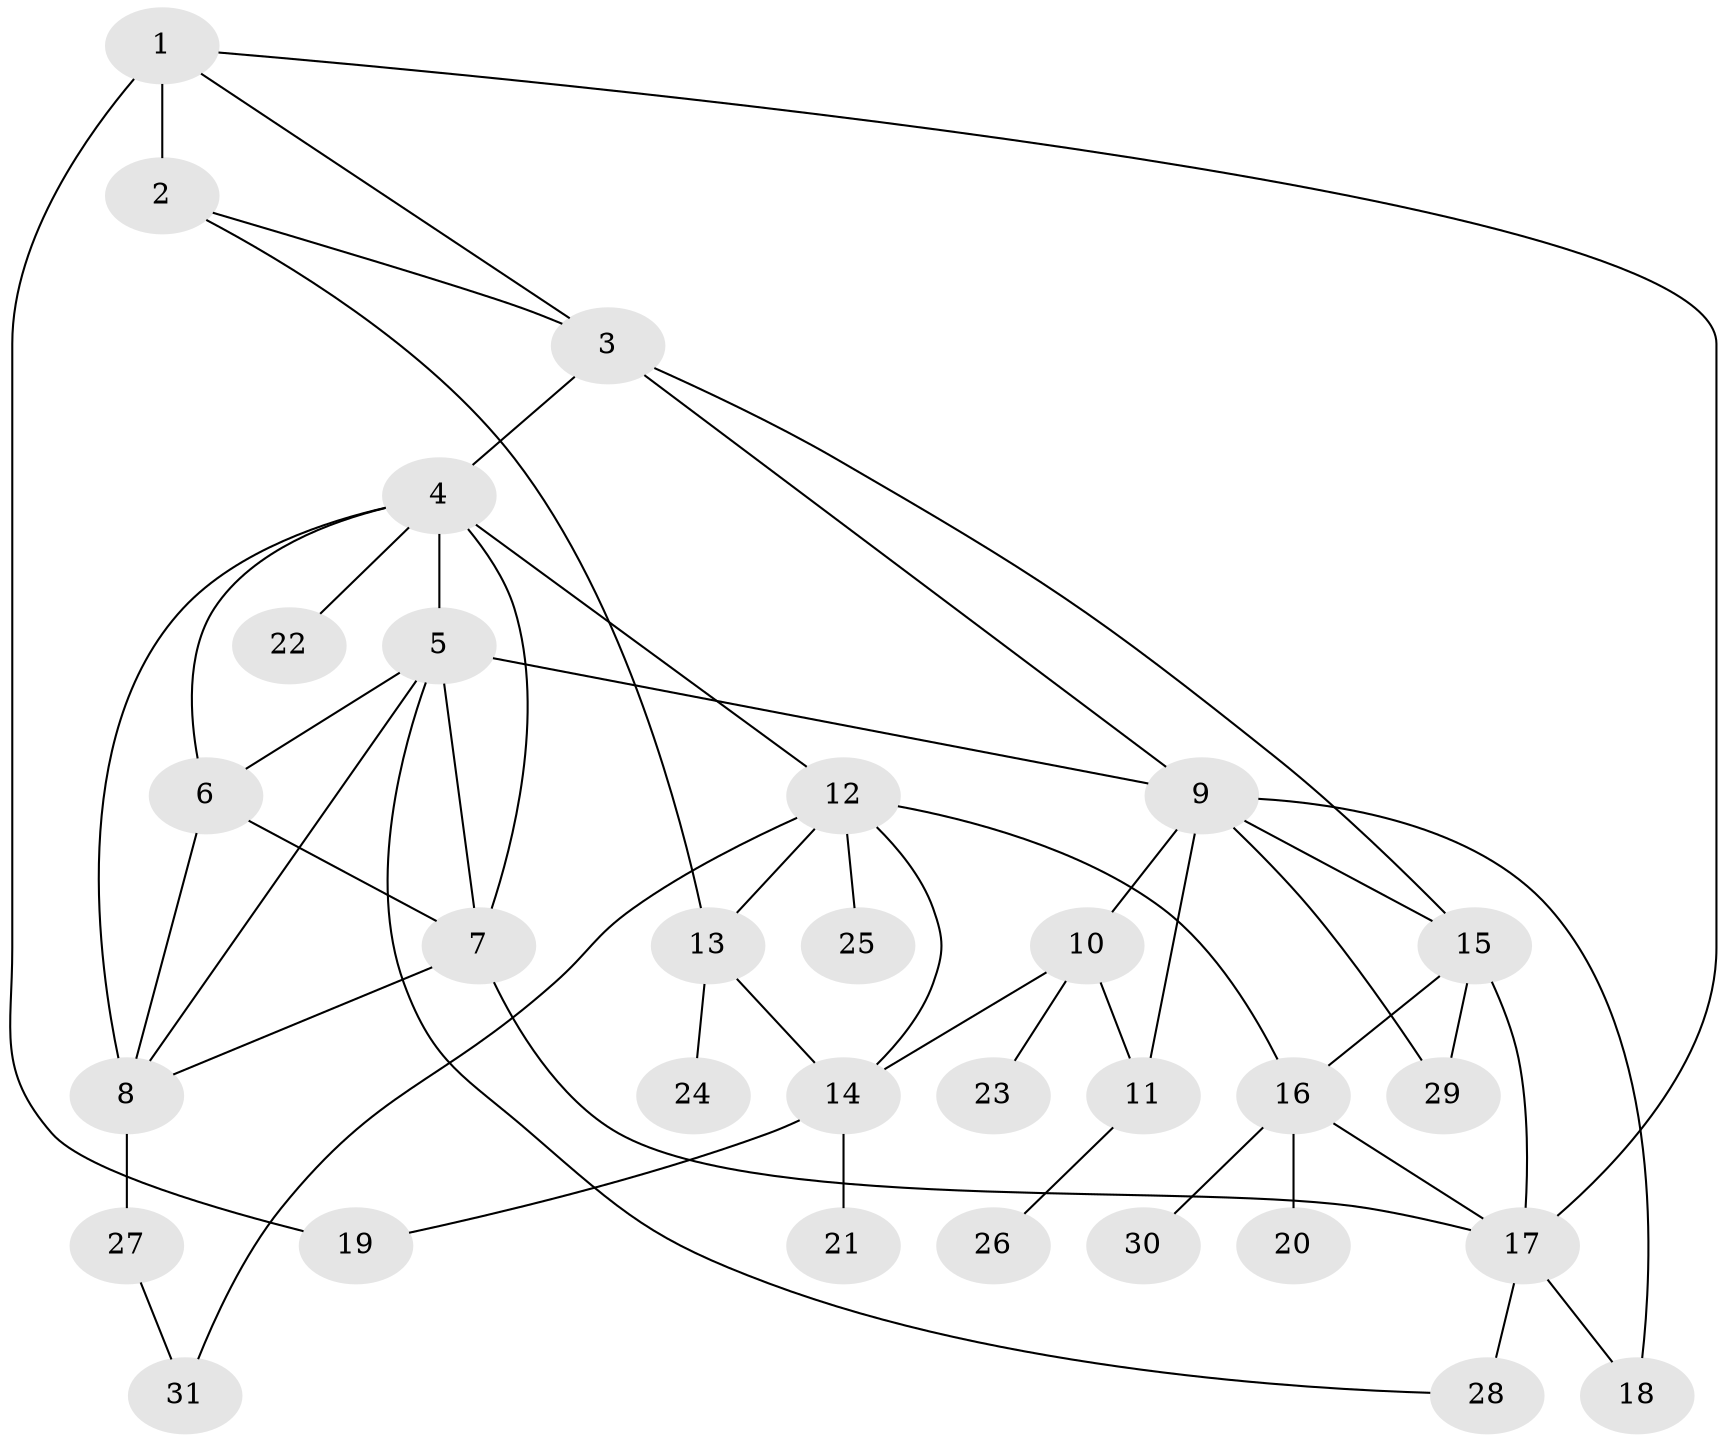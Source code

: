 // original degree distribution, {5: 0.02912621359223301, 9: 0.04854368932038835, 11: 0.009708737864077669, 8: 0.02912621359223301, 10: 0.038834951456310676, 7: 0.02912621359223301, 6: 0.019417475728155338, 4: 0.02912621359223301, 13: 0.009708737864077669, 3: 0.019417475728155338, 1: 0.6116504854368932, 2: 0.1262135922330097}
// Generated by graph-tools (version 1.1) at 2025/52/03/04/25 22:52:07]
// undirected, 31 vertices, 52 edges
graph export_dot {
  node [color=gray90,style=filled];
  1;
  2;
  3;
  4;
  5;
  6;
  7;
  8;
  9;
  10;
  11;
  12;
  13;
  14;
  15;
  16;
  17;
  18;
  19;
  20;
  21;
  22;
  23;
  24;
  25;
  26;
  27;
  28;
  29;
  30;
  31;
  1 -- 2 [weight=3.0];
  1 -- 3 [weight=3.0];
  1 -- 17 [weight=1.0];
  1 -- 19 [weight=6.0];
  2 -- 3 [weight=1.0];
  2 -- 13 [weight=1.0];
  3 -- 4 [weight=1.0];
  3 -- 9 [weight=1.0];
  3 -- 15 [weight=1.0];
  4 -- 5 [weight=1.0];
  4 -- 6 [weight=1.0];
  4 -- 7 [weight=1.0];
  4 -- 8 [weight=1.0];
  4 -- 12 [weight=1.0];
  4 -- 22 [weight=1.0];
  5 -- 6 [weight=1.0];
  5 -- 7 [weight=1.0];
  5 -- 8 [weight=1.0];
  5 -- 9 [weight=1.0];
  5 -- 28 [weight=1.0];
  6 -- 7 [weight=1.0];
  6 -- 8 [weight=1.0];
  7 -- 8 [weight=1.0];
  7 -- 17 [weight=1.0];
  8 -- 27 [weight=5.0];
  9 -- 10 [weight=3.0];
  9 -- 11 [weight=3.0];
  9 -- 15 [weight=1.0];
  9 -- 18 [weight=1.0];
  9 -- 29 [weight=2.0];
  10 -- 11 [weight=1.0];
  10 -- 14 [weight=1.0];
  10 -- 23 [weight=1.0];
  11 -- 26 [weight=1.0];
  12 -- 13 [weight=3.0];
  12 -- 14 [weight=3.0];
  12 -- 16 [weight=1.0];
  12 -- 25 [weight=1.0];
  12 -- 31 [weight=1.0];
  13 -- 14 [weight=1.0];
  13 -- 24 [weight=1.0];
  14 -- 19 [weight=1.0];
  14 -- 21 [weight=1.0];
  15 -- 16 [weight=3.0];
  15 -- 17 [weight=3.0];
  15 -- 29 [weight=1.0];
  16 -- 17 [weight=1.0];
  16 -- 20 [weight=6.0];
  16 -- 30 [weight=1.0];
  17 -- 18 [weight=1.0];
  17 -- 28 [weight=2.0];
  27 -- 31 [weight=1.0];
}
